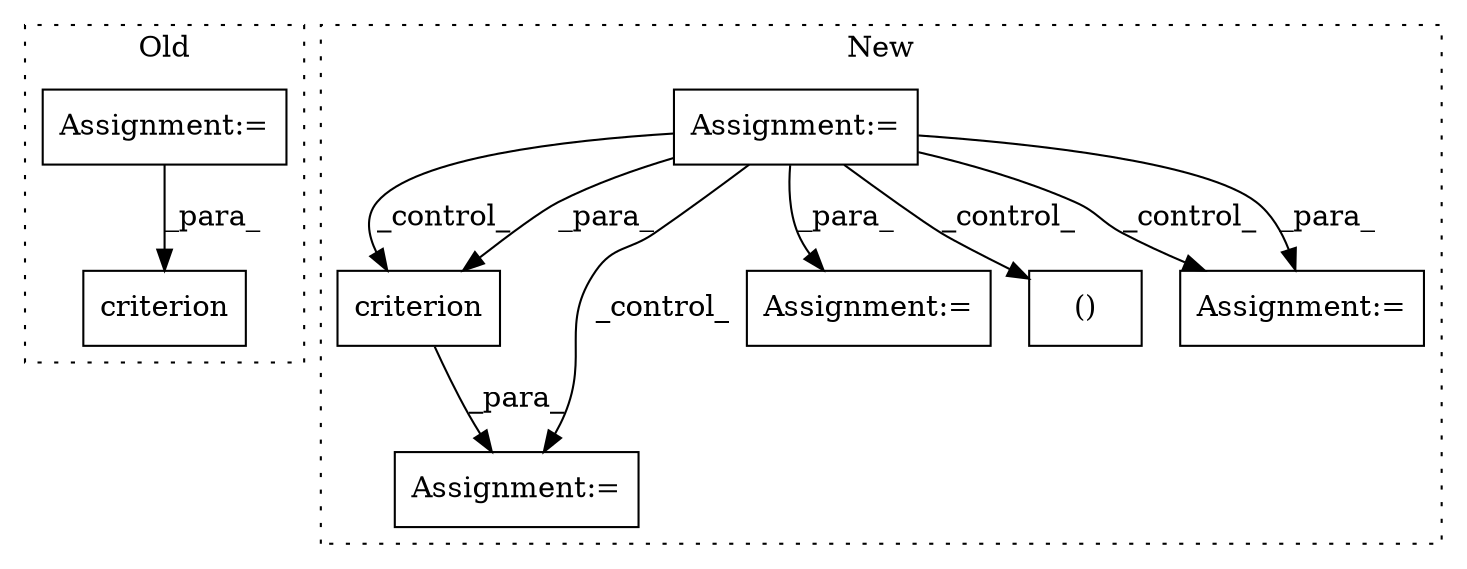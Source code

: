 digraph G {
subgraph cluster0 {
1 [label="criterion" a="32" s="2454,2495" l="10,1" shape="box"];
4 [label="Assignment:=" a="7" s="2085" l="1" shape="box"];
label = "Old";
style="dotted";
}
subgraph cluster1 {
2 [label="criterion" a="32" s="3562,3592" l="10,1" shape="box"];
3 [label="Assignment:=" a="7" s="3561" l="1" shape="box"];
5 [label="Assignment:=" a="7" s="2690" l="3" shape="box"];
6 [label="Assignment:=" a="7" s="2930" l="9" shape="box"];
7 [label="()" a="106" s="3257" l="21" shape="box"];
8 [label="Assignment:=" a="7" s="3278" l="9" shape="box"];
label = "New";
style="dotted";
}
2 -> 3 [label="_para_"];
4 -> 1 [label="_para_"];
5 -> 6 [label="_para_"];
5 -> 8 [label="_control_"];
5 -> 3 [label="_control_"];
5 -> 8 [label="_para_"];
5 -> 2 [label="_control_"];
5 -> 7 [label="_control_"];
5 -> 2 [label="_para_"];
}